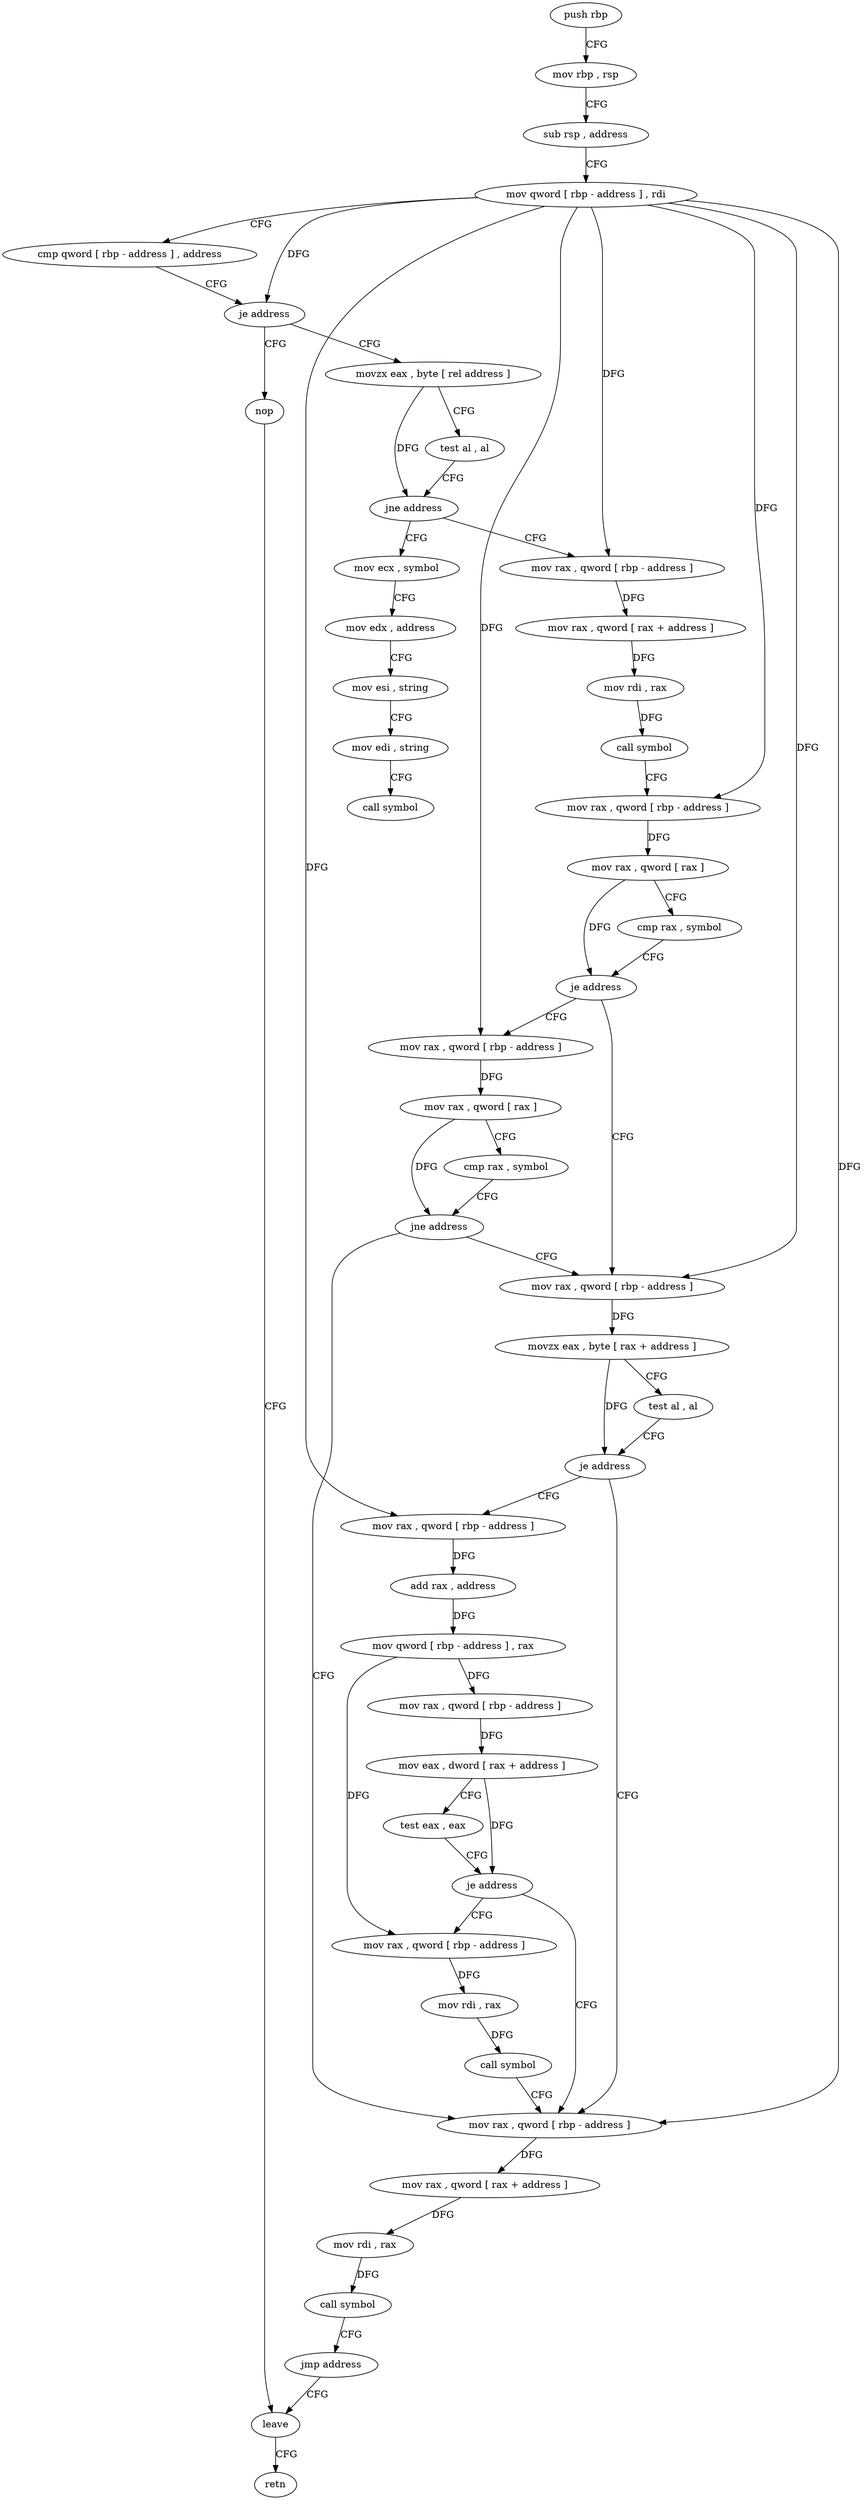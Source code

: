 digraph "func" {
"4238514" [label = "push rbp" ]
"4238515" [label = "mov rbp , rsp" ]
"4238518" [label = "sub rsp , address" ]
"4238522" [label = "mov qword [ rbp - address ] , rdi" ]
"4238526" [label = "cmp qword [ rbp - address ] , address" ]
"4238531" [label = "je address" ]
"4238693" [label = "nop" ]
"4238537" [label = "movzx eax , byte [ rel address ]" ]
"4238694" [label = "leave" ]
"4238544" [label = "test al , al" ]
"4238546" [label = "jne address" ]
"4238573" [label = "mov rax , qword [ rbp - address ]" ]
"4238548" [label = "mov ecx , symbol" ]
"4238577" [label = "mov rax , qword [ rax + address ]" ]
"4238584" [label = "mov rdi , rax" ]
"4238587" [label = "call symbol" ]
"4238592" [label = "mov rax , qword [ rbp - address ]" ]
"4238596" [label = "mov rax , qword [ rax ]" ]
"4238599" [label = "cmp rax , symbol" ]
"4238605" [label = "je address" ]
"4238622" [label = "mov rax , qword [ rbp - address ]" ]
"4238607" [label = "mov rax , qword [ rbp - address ]" ]
"4238553" [label = "mov edx , address" ]
"4238558" [label = "mov esi , string" ]
"4238563" [label = "mov edi , string" ]
"4238568" [label = "call symbol" ]
"4238626" [label = "movzx eax , byte [ rax + address ]" ]
"4238630" [label = "test al , al" ]
"4238632" [label = "je address" ]
"4238672" [label = "mov rax , qword [ rbp - address ]" ]
"4238634" [label = "mov rax , qword [ rbp - address ]" ]
"4238611" [label = "mov rax , qword [ rax ]" ]
"4238614" [label = "cmp rax , symbol" ]
"4238620" [label = "jne address" ]
"4238676" [label = "mov rax , qword [ rax + address ]" ]
"4238683" [label = "mov rdi , rax" ]
"4238686" [label = "call symbol" ]
"4238691" [label = "jmp address" ]
"4238638" [label = "add rax , address" ]
"4238642" [label = "mov qword [ rbp - address ] , rax" ]
"4238646" [label = "mov rax , qword [ rbp - address ]" ]
"4238650" [label = "mov eax , dword [ rax + address ]" ]
"4238656" [label = "test eax , eax" ]
"4238658" [label = "je address" ]
"4238660" [label = "mov rax , qword [ rbp - address ]" ]
"4238695" [label = "retn" ]
"4238664" [label = "mov rdi , rax" ]
"4238667" [label = "call symbol" ]
"4238514" -> "4238515" [ label = "CFG" ]
"4238515" -> "4238518" [ label = "CFG" ]
"4238518" -> "4238522" [ label = "CFG" ]
"4238522" -> "4238526" [ label = "CFG" ]
"4238522" -> "4238531" [ label = "DFG" ]
"4238522" -> "4238573" [ label = "DFG" ]
"4238522" -> "4238592" [ label = "DFG" ]
"4238522" -> "4238622" [ label = "DFG" ]
"4238522" -> "4238607" [ label = "DFG" ]
"4238522" -> "4238672" [ label = "DFG" ]
"4238522" -> "4238634" [ label = "DFG" ]
"4238526" -> "4238531" [ label = "CFG" ]
"4238531" -> "4238693" [ label = "CFG" ]
"4238531" -> "4238537" [ label = "CFG" ]
"4238693" -> "4238694" [ label = "CFG" ]
"4238537" -> "4238544" [ label = "CFG" ]
"4238537" -> "4238546" [ label = "DFG" ]
"4238694" -> "4238695" [ label = "CFG" ]
"4238544" -> "4238546" [ label = "CFG" ]
"4238546" -> "4238573" [ label = "CFG" ]
"4238546" -> "4238548" [ label = "CFG" ]
"4238573" -> "4238577" [ label = "DFG" ]
"4238548" -> "4238553" [ label = "CFG" ]
"4238577" -> "4238584" [ label = "DFG" ]
"4238584" -> "4238587" [ label = "DFG" ]
"4238587" -> "4238592" [ label = "CFG" ]
"4238592" -> "4238596" [ label = "DFG" ]
"4238596" -> "4238599" [ label = "CFG" ]
"4238596" -> "4238605" [ label = "DFG" ]
"4238599" -> "4238605" [ label = "CFG" ]
"4238605" -> "4238622" [ label = "CFG" ]
"4238605" -> "4238607" [ label = "CFG" ]
"4238622" -> "4238626" [ label = "DFG" ]
"4238607" -> "4238611" [ label = "DFG" ]
"4238553" -> "4238558" [ label = "CFG" ]
"4238558" -> "4238563" [ label = "CFG" ]
"4238563" -> "4238568" [ label = "CFG" ]
"4238626" -> "4238630" [ label = "CFG" ]
"4238626" -> "4238632" [ label = "DFG" ]
"4238630" -> "4238632" [ label = "CFG" ]
"4238632" -> "4238672" [ label = "CFG" ]
"4238632" -> "4238634" [ label = "CFG" ]
"4238672" -> "4238676" [ label = "DFG" ]
"4238634" -> "4238638" [ label = "DFG" ]
"4238611" -> "4238614" [ label = "CFG" ]
"4238611" -> "4238620" [ label = "DFG" ]
"4238614" -> "4238620" [ label = "CFG" ]
"4238620" -> "4238672" [ label = "CFG" ]
"4238620" -> "4238622" [ label = "CFG" ]
"4238676" -> "4238683" [ label = "DFG" ]
"4238683" -> "4238686" [ label = "DFG" ]
"4238686" -> "4238691" [ label = "CFG" ]
"4238691" -> "4238694" [ label = "CFG" ]
"4238638" -> "4238642" [ label = "DFG" ]
"4238642" -> "4238646" [ label = "DFG" ]
"4238642" -> "4238660" [ label = "DFG" ]
"4238646" -> "4238650" [ label = "DFG" ]
"4238650" -> "4238656" [ label = "CFG" ]
"4238650" -> "4238658" [ label = "DFG" ]
"4238656" -> "4238658" [ label = "CFG" ]
"4238658" -> "4238672" [ label = "CFG" ]
"4238658" -> "4238660" [ label = "CFG" ]
"4238660" -> "4238664" [ label = "DFG" ]
"4238664" -> "4238667" [ label = "DFG" ]
"4238667" -> "4238672" [ label = "CFG" ]
}
